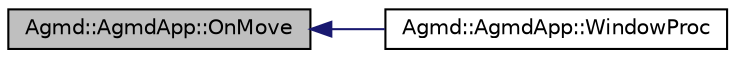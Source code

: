 digraph "Agmd::AgmdApp::OnMove"
{
  edge [fontname="Helvetica",fontsize="10",labelfontname="Helvetica",labelfontsize="10"];
  node [fontname="Helvetica",fontsize="10",shape=record];
  rankdir="LR";
  Node1 [label="Agmd::AgmdApp::OnMove",height=0.2,width=0.4,color="black", fillcolor="grey75", style="filled" fontcolor="black"];
  Node1 -> Node2 [dir="back",color="midnightblue",fontsize="10",style="solid"];
  Node2 [label="Agmd::AgmdApp::WindowProc",height=0.2,width=0.4,color="black", fillcolor="white", style="filled",URL="$class_agmd_1_1_agmd_app.html#a498fa9757edacc5ed5efc091ac219b25"];
}
